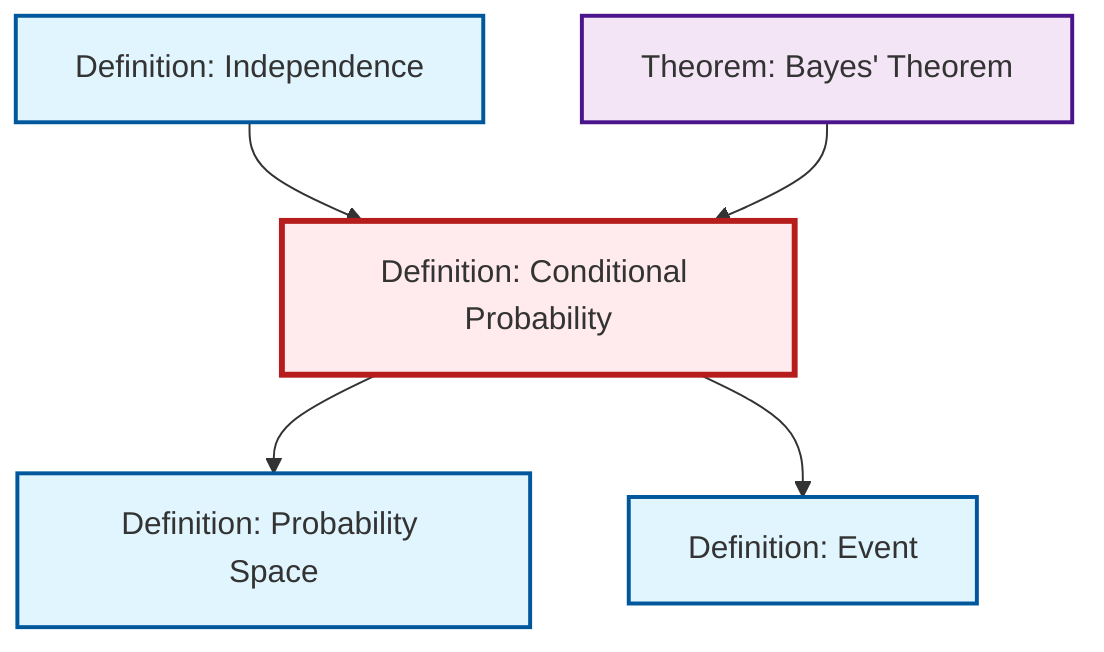 graph TD
    classDef definition fill:#e1f5fe,stroke:#01579b,stroke-width:2px
    classDef theorem fill:#f3e5f5,stroke:#4a148c,stroke-width:2px
    classDef axiom fill:#fff3e0,stroke:#e65100,stroke-width:2px
    classDef example fill:#e8f5e9,stroke:#1b5e20,stroke-width:2px
    classDef current fill:#ffebee,stroke:#b71c1c,stroke-width:3px
    def-conditional-probability["Definition: Conditional Probability"]:::definition
    thm-bayes["Theorem: Bayes' Theorem"]:::theorem
    def-independence["Definition: Independence"]:::definition
    def-probability-space["Definition: Probability Space"]:::definition
    def-event["Definition: Event"]:::definition
    def-conditional-probability --> def-probability-space
    def-independence --> def-conditional-probability
    thm-bayes --> def-conditional-probability
    def-conditional-probability --> def-event
    class def-conditional-probability current